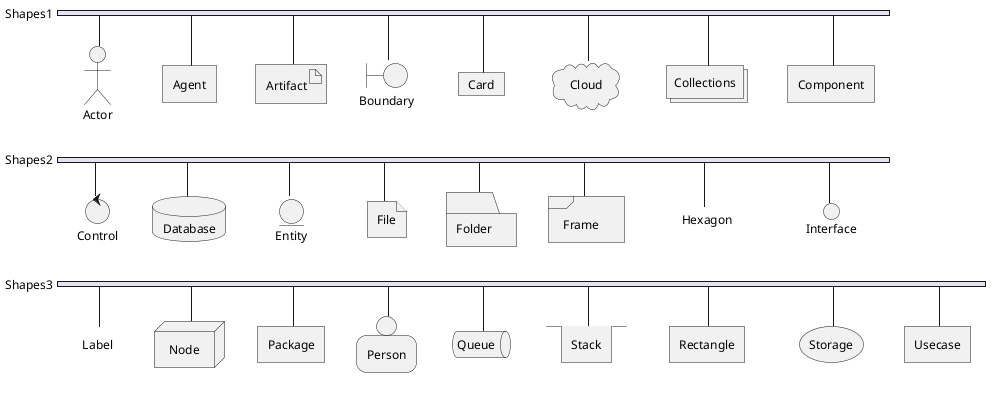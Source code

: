 @startuml Network_Objects

nwdiag {
  network Shapes1 {
    Actor       [shape = actor]       
    Agent       [shape = agent]       
    Artifact    [shape = artifact]    
    Boundary    [shape = boundary]    
    Card        [shape = card]        
    Cloud       [shape = cloud]       
    Collections [shape = collections] 
    Component   [shape = component]   
  }
    network Shapes2 {
    Control     [shape = control]     
    Database    [shape = database]    
    Entity      [shape = entity]      
    File        [shape = file]        
    Folder      [shape = folder]      
    Frame       [shape = frame]       
    Hexagon     [shape = hexagon]     
    Interface   [shape = interface]   
  }
  network Shapes3 {
    Label       [shape = label]       
    Node        [shape = node]        
    Package     [shape = package]     
    Person      [shape = person]      
    Queue       [shape = queue]       
    Stack       [shape = stack]       
    Rectangle   [shape = rectangle]   
    Storage     [shape = storage]     
    Usecase     [shape = usecase]     
  }
}
@enduml